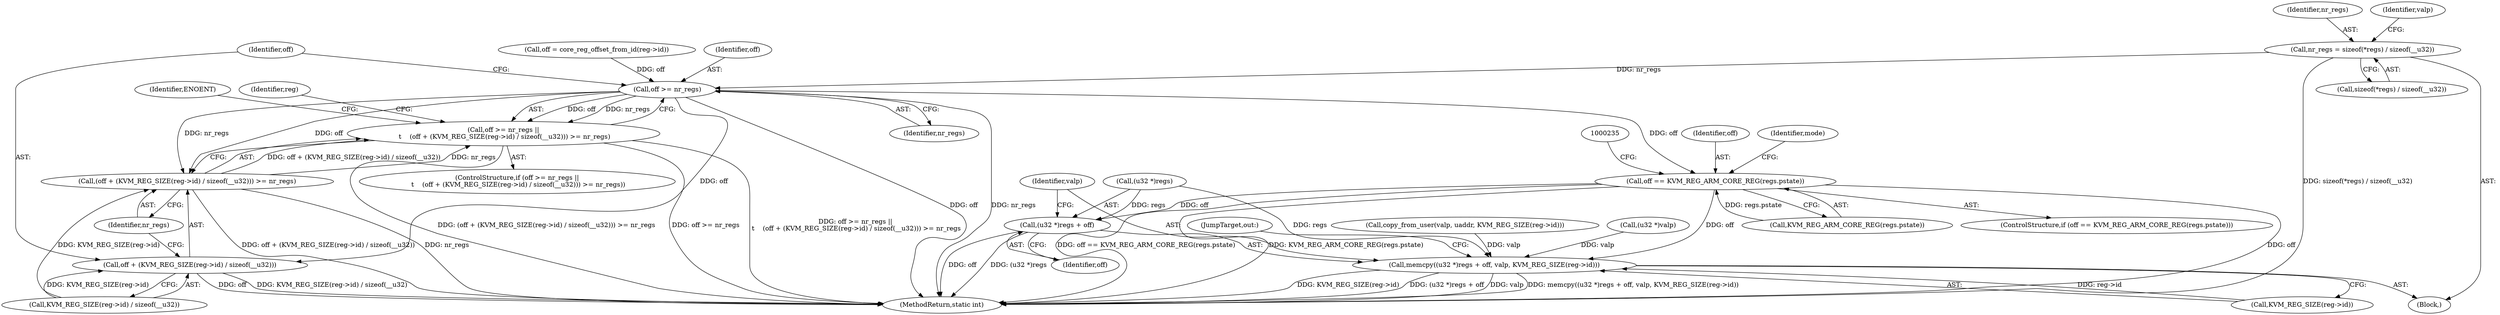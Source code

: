 digraph "0_linux_d26c25a9d19b5976b319af528886f89cf455692d_0@API" {
"1000121" [label="(Call,nr_regs = sizeof(*regs) / sizeof(__u32))"];
"1000148" [label="(Call,off >= nr_regs)"];
"1000147" [label="(Call,off >= nr_regs ||\n \t    (off + (KVM_REG_SIZE(reg->id) / sizeof(__u32))) >= nr_regs)"];
"1000151" [label="(Call,(off + (KVM_REG_SIZE(reg->id) / sizeof(__u32))) >= nr_regs)"];
"1000152" [label="(Call,off + (KVM_REG_SIZE(reg->id) / sizeof(__u32)))"];
"1000197" [label="(Call,off == KVM_REG_ARM_CORE_REG(regs.pstate))"];
"1000232" [label="(Call,memcpy((u32 *)regs + off, valp, KVM_REG_SIZE(reg->id)))"];
"1000233" [label="(Call,(u32 *)regs + off)"];
"1000197" [label="(Call,off == KVM_REG_ARM_CORE_REG(regs.pstate))"];
"1000198" [label="(Identifier,off)"];
"1000196" [label="(ControlStructure,if (off == KVM_REG_ARM_CORE_REG(regs.pstate)))"];
"1000243" [label="(JumpTarget,out:)"];
"1000122" [label="(Identifier,nr_regs)"];
"1000246" [label="(MethodReturn,static int)"];
"1000151" [label="(Call,(off + (KVM_REG_SIZE(reg->id) / sizeof(__u32))) >= nr_regs)"];
"1000232" [label="(Call,memcpy((u32 *)regs + off, valp, KVM_REG_SIZE(reg->id)))"];
"1000167" [label="(Identifier,reg)"];
"1000206" [label="(Identifier,mode)"];
"1000104" [label="(Block,)"];
"1000140" [label="(Call,off = core_reg_offset_from_id(reg->id))"];
"1000161" [label="(Identifier,nr_regs)"];
"1000164" [label="(Identifier,ENOENT)"];
"1000148" [label="(Call,off >= nr_regs)"];
"1000147" [label="(Call,off >= nr_regs ||\n \t    (off + (KVM_REG_SIZE(reg->id) / sizeof(__u32))) >= nr_regs)"];
"1000146" [label="(ControlStructure,if (off >= nr_regs ||\n \t    (off + (KVM_REG_SIZE(reg->id) / sizeof(__u32))) >= nr_regs))"];
"1000183" [label="(Call,copy_from_user(valp, uaddr, KVM_REG_SIZE(reg->id)))"];
"1000237" [label="(Identifier,off)"];
"1000153" [label="(Identifier,off)"];
"1000149" [label="(Identifier,off)"];
"1000233" [label="(Call,(u32 *)regs + off)"];
"1000238" [label="(Identifier,valp)"];
"1000154" [label="(Call,KVM_REG_SIZE(reg->id) / sizeof(__u32))"];
"1000132" [label="(Identifier,valp)"];
"1000152" [label="(Call,off + (KVM_REG_SIZE(reg->id) / sizeof(__u32)))"];
"1000234" [label="(Call,(u32 *)regs)"];
"1000150" [label="(Identifier,nr_regs)"];
"1000209" [label="(Call,(u32 *)valp)"];
"1000199" [label="(Call,KVM_REG_ARM_CORE_REG(regs.pstate))"];
"1000121" [label="(Call,nr_regs = sizeof(*regs) / sizeof(__u32))"];
"1000239" [label="(Call,KVM_REG_SIZE(reg->id))"];
"1000123" [label="(Call,sizeof(*regs) / sizeof(__u32))"];
"1000121" -> "1000104"  [label="AST: "];
"1000121" -> "1000123"  [label="CFG: "];
"1000122" -> "1000121"  [label="AST: "];
"1000123" -> "1000121"  [label="AST: "];
"1000132" -> "1000121"  [label="CFG: "];
"1000121" -> "1000246"  [label="DDG: sizeof(*regs) / sizeof(__u32)"];
"1000121" -> "1000148"  [label="DDG: nr_regs"];
"1000148" -> "1000147"  [label="AST: "];
"1000148" -> "1000150"  [label="CFG: "];
"1000149" -> "1000148"  [label="AST: "];
"1000150" -> "1000148"  [label="AST: "];
"1000153" -> "1000148"  [label="CFG: "];
"1000147" -> "1000148"  [label="CFG: "];
"1000148" -> "1000246"  [label="DDG: off"];
"1000148" -> "1000246"  [label="DDG: nr_regs"];
"1000148" -> "1000147"  [label="DDG: off"];
"1000148" -> "1000147"  [label="DDG: nr_regs"];
"1000140" -> "1000148"  [label="DDG: off"];
"1000148" -> "1000151"  [label="DDG: off"];
"1000148" -> "1000151"  [label="DDG: nr_regs"];
"1000148" -> "1000152"  [label="DDG: off"];
"1000148" -> "1000197"  [label="DDG: off"];
"1000147" -> "1000146"  [label="AST: "];
"1000147" -> "1000151"  [label="CFG: "];
"1000151" -> "1000147"  [label="AST: "];
"1000164" -> "1000147"  [label="CFG: "];
"1000167" -> "1000147"  [label="CFG: "];
"1000147" -> "1000246"  [label="DDG: (off + (KVM_REG_SIZE(reg->id) / sizeof(__u32))) >= nr_regs"];
"1000147" -> "1000246"  [label="DDG: off >= nr_regs"];
"1000147" -> "1000246"  [label="DDG: off >= nr_regs ||\n \t    (off + (KVM_REG_SIZE(reg->id) / sizeof(__u32))) >= nr_regs"];
"1000151" -> "1000147"  [label="DDG: off + (KVM_REG_SIZE(reg->id) / sizeof(__u32))"];
"1000151" -> "1000147"  [label="DDG: nr_regs"];
"1000151" -> "1000161"  [label="CFG: "];
"1000152" -> "1000151"  [label="AST: "];
"1000161" -> "1000151"  [label="AST: "];
"1000151" -> "1000246"  [label="DDG: off + (KVM_REG_SIZE(reg->id) / sizeof(__u32))"];
"1000151" -> "1000246"  [label="DDG: nr_regs"];
"1000154" -> "1000151"  [label="DDG: KVM_REG_SIZE(reg->id)"];
"1000152" -> "1000154"  [label="CFG: "];
"1000153" -> "1000152"  [label="AST: "];
"1000154" -> "1000152"  [label="AST: "];
"1000161" -> "1000152"  [label="CFG: "];
"1000152" -> "1000246"  [label="DDG: off"];
"1000152" -> "1000246"  [label="DDG: KVM_REG_SIZE(reg->id) / sizeof(__u32)"];
"1000154" -> "1000152"  [label="DDG: KVM_REG_SIZE(reg->id)"];
"1000197" -> "1000196"  [label="AST: "];
"1000197" -> "1000199"  [label="CFG: "];
"1000198" -> "1000197"  [label="AST: "];
"1000199" -> "1000197"  [label="AST: "];
"1000206" -> "1000197"  [label="CFG: "];
"1000235" -> "1000197"  [label="CFG: "];
"1000197" -> "1000246"  [label="DDG: off == KVM_REG_ARM_CORE_REG(regs.pstate)"];
"1000197" -> "1000246"  [label="DDG: KVM_REG_ARM_CORE_REG(regs.pstate)"];
"1000197" -> "1000246"  [label="DDG: off"];
"1000199" -> "1000197"  [label="DDG: regs.pstate"];
"1000197" -> "1000232"  [label="DDG: off"];
"1000197" -> "1000233"  [label="DDG: off"];
"1000232" -> "1000104"  [label="AST: "];
"1000232" -> "1000239"  [label="CFG: "];
"1000233" -> "1000232"  [label="AST: "];
"1000238" -> "1000232"  [label="AST: "];
"1000239" -> "1000232"  [label="AST: "];
"1000243" -> "1000232"  [label="CFG: "];
"1000232" -> "1000246"  [label="DDG: KVM_REG_SIZE(reg->id)"];
"1000232" -> "1000246"  [label="DDG: (u32 *)regs + off"];
"1000232" -> "1000246"  [label="DDG: valp"];
"1000232" -> "1000246"  [label="DDG: memcpy((u32 *)regs + off, valp, KVM_REG_SIZE(reg->id))"];
"1000234" -> "1000232"  [label="DDG: regs"];
"1000183" -> "1000232"  [label="DDG: valp"];
"1000209" -> "1000232"  [label="DDG: valp"];
"1000239" -> "1000232"  [label="DDG: reg->id"];
"1000233" -> "1000237"  [label="CFG: "];
"1000234" -> "1000233"  [label="AST: "];
"1000237" -> "1000233"  [label="AST: "];
"1000238" -> "1000233"  [label="CFG: "];
"1000233" -> "1000246"  [label="DDG: off"];
"1000233" -> "1000246"  [label="DDG: (u32 *)regs"];
"1000234" -> "1000233"  [label="DDG: regs"];
}
